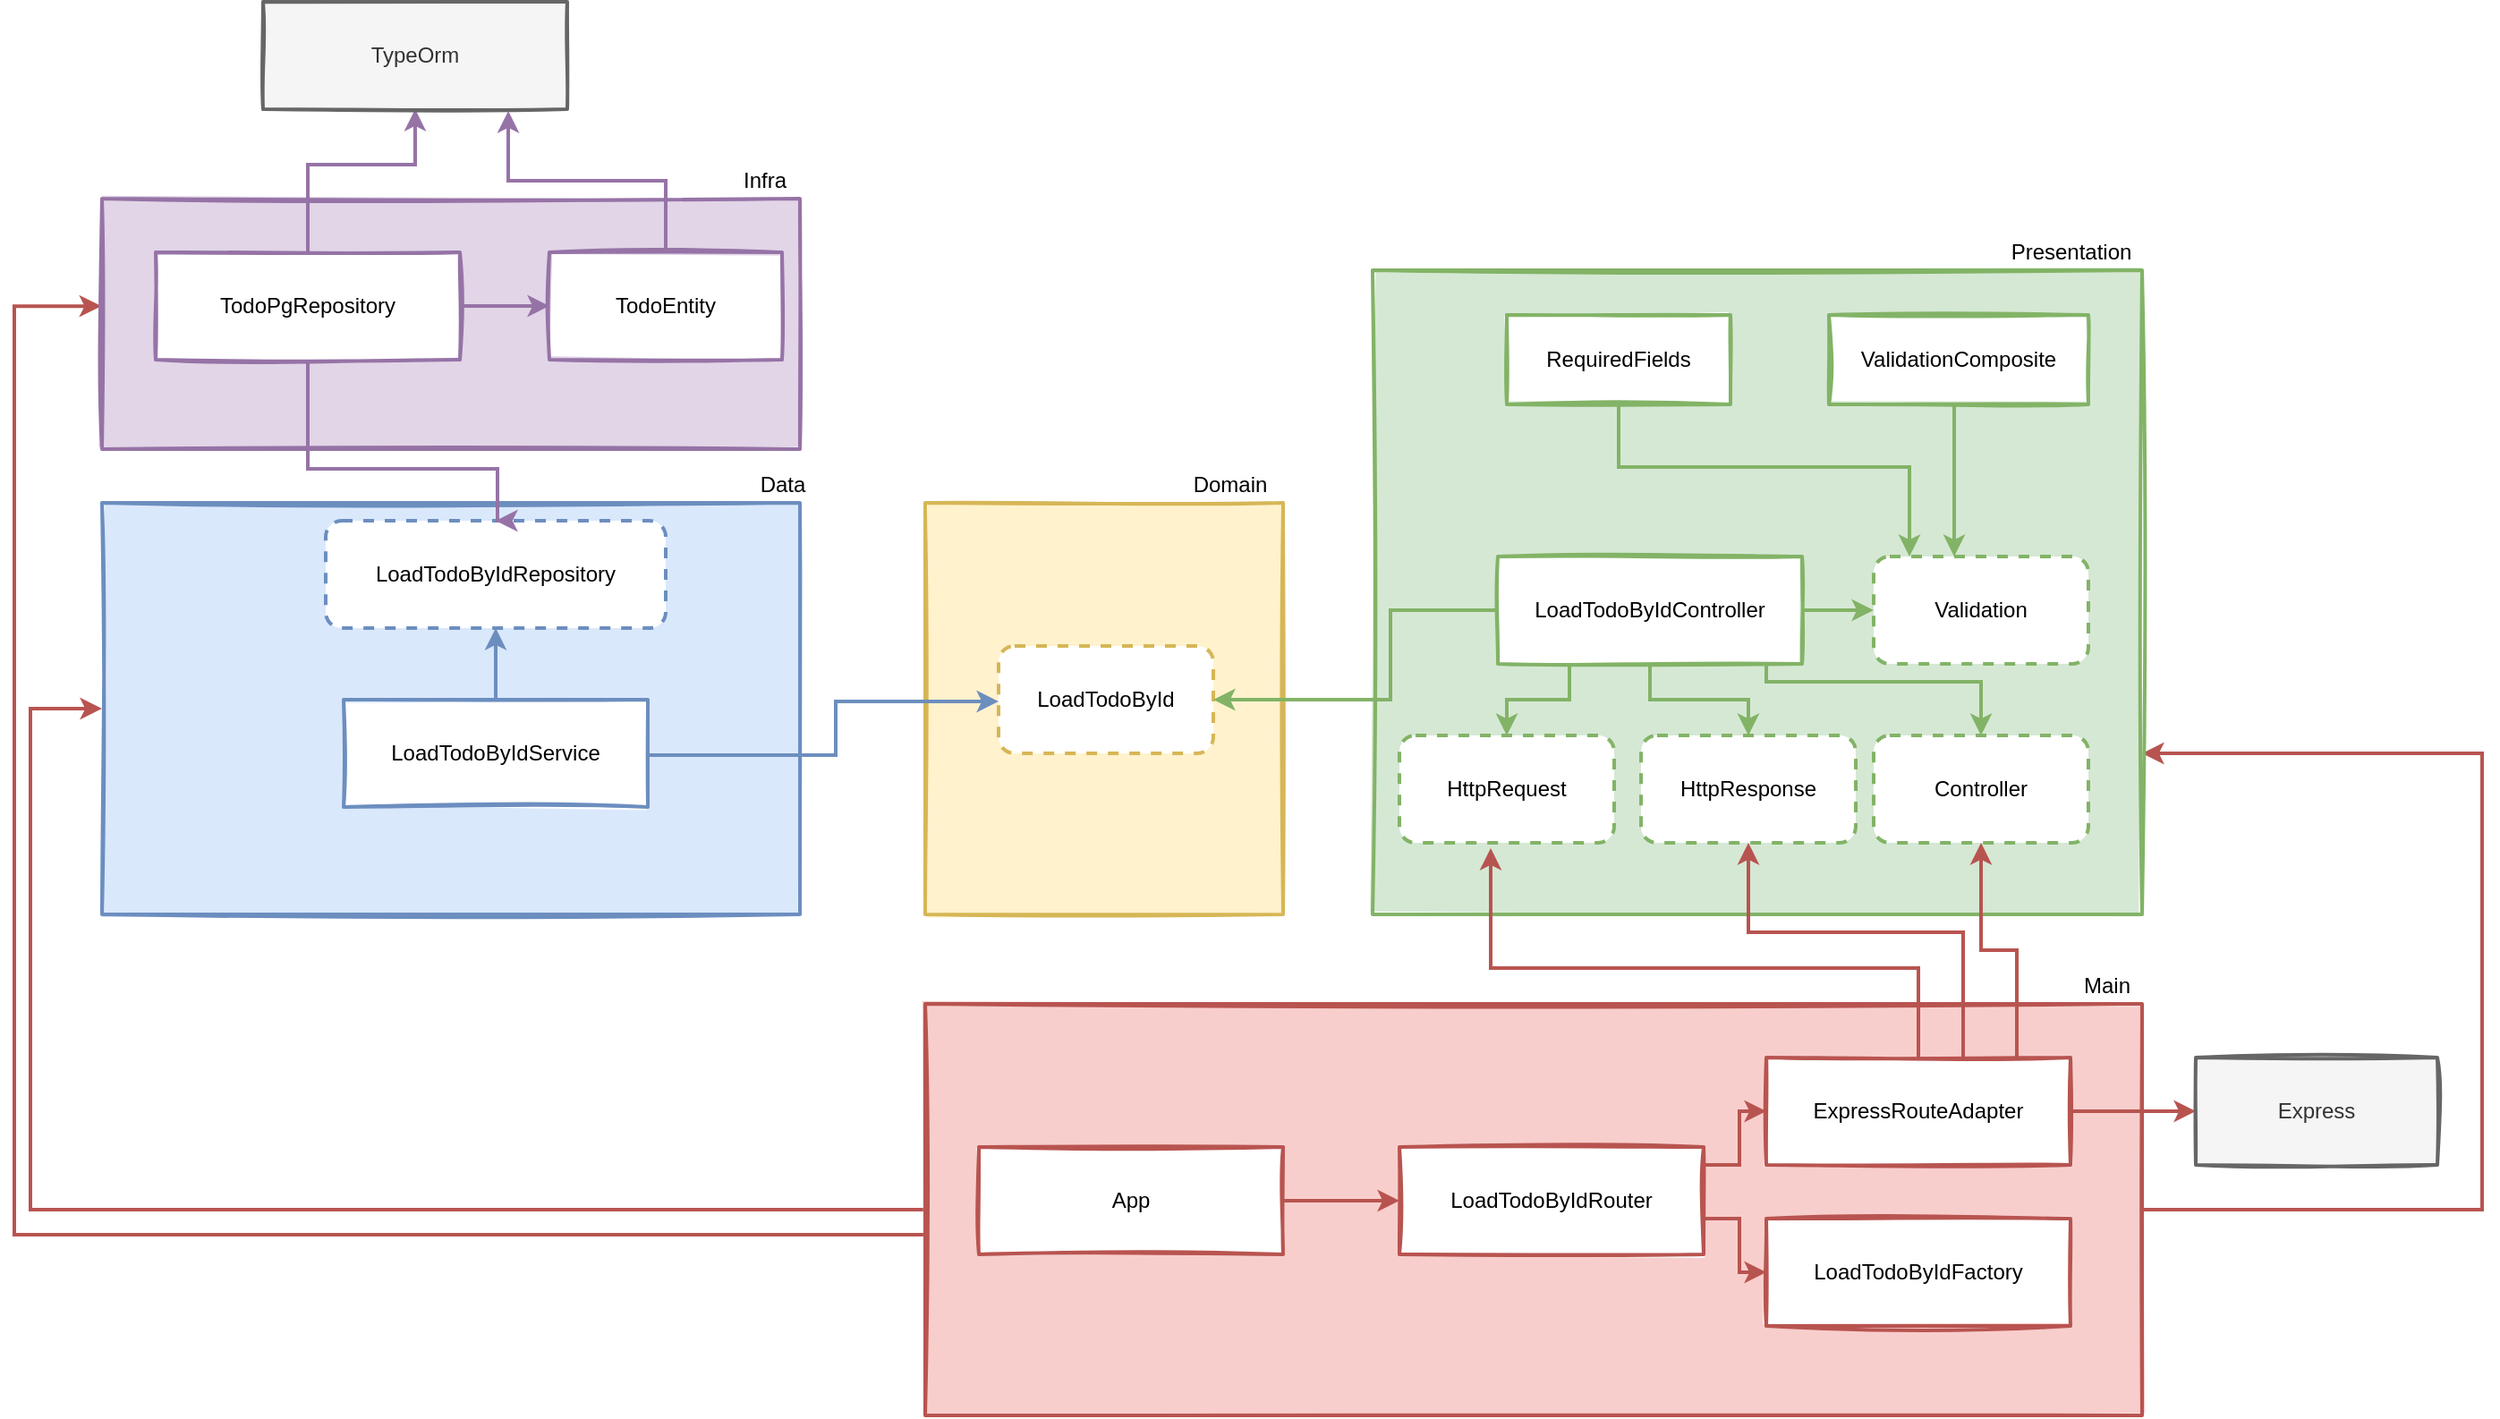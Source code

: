 <mxfile version="12.2.4" pages="1"><diagram id="0gVaaJ1LsQKX9ywpsDqI" name="Page-1"><mxGraphModel dx="1586" dy="1726" grid="1" gridSize="10" guides="1" tooltips="1" connect="1" arrows="1" fold="1" page="1" pageScale="1" pageWidth="827" pageHeight="1169" math="0" shadow="0"><root><mxCell id="0"/><mxCell id="1" parent="0"/><mxCell id="267" style="edgeStyle=orthogonalEdgeStyle;rounded=0;orthogonalLoop=1;jettySize=auto;html=1;entryX=0;entryY=0.5;entryDx=0;entryDy=0;strokeColor=#b85450;strokeWidth=2;fillColor=#f8cecc;" parent="1" source="270" target="300" edge="1"><mxGeometry relative="1" as="geometry"><Array as="points"><mxPoint x="-500" y="625"/><mxPoint x="-500" y="345"/></Array></mxGeometry></mxCell><mxCell id="268" style="edgeStyle=orthogonalEdgeStyle;rounded=0;orthogonalLoop=1;jettySize=auto;html=1;entryX=-0.001;entryY=0.429;entryDx=0;entryDy=0;entryPerimeter=0;strokeColor=#b85450;strokeWidth=2;fillColor=#f8cecc;" parent="1" source="270" target="312" edge="1"><mxGeometry relative="1" as="geometry"><Array as="points"><mxPoint x="-509" y="639"/><mxPoint x="-509" y="121"/></Array></mxGeometry></mxCell><mxCell id="269" style="edgeStyle=orthogonalEdgeStyle;rounded=0;orthogonalLoop=1;jettySize=auto;html=1;entryX=1;entryY=0.75;entryDx=0;entryDy=0;strokeColor=#b85450;strokeWidth=2;fillColor=#f8cecc;" parent="1" source="270" target="280" edge="1"><mxGeometry relative="1" as="geometry"><Array as="points"><mxPoint x="870" y="625"/><mxPoint x="870" y="370"/></Array></mxGeometry></mxCell><mxCell id="270" value="" style="rounded=0;whiteSpace=wrap;html=1;strokeColor=#b85450;sketch=1;strokeWidth=2;fillStyle=solid;fillColor=#f8cecc;" parent="1" vertex="1"><mxGeometry y="510" width="680" height="230" as="geometry"/></mxCell><mxCell id="271" style="edgeStyle=orthogonalEdgeStyle;rounded=0;orthogonalLoop=1;jettySize=auto;html=1;entryX=0;entryY=0.5;entryDx=0;entryDy=0;strokeColor=#b85450;strokeWidth=2;fillColor=#f8cecc;" parent="1" source="272" target="328" edge="1"><mxGeometry relative="1" as="geometry"/></mxCell><mxCell id="272" value="ExpressRouteAdapter" style="rounded=0;whiteSpace=wrap;html=1;sketch=1;strokeWidth=2;strokeColor=#b85450;fillColor=#FFFFFF;" parent="1" vertex="1"><mxGeometry x="470" y="540" width="170" height="60" as="geometry"/></mxCell><mxCell id="273" value="LoadTodoByIdFactory" style="rounded=0;whiteSpace=wrap;html=1;sketch=1;strokeWidth=2;strokeColor=#b85450;fillColor=#FFFFFF;" parent="1" vertex="1"><mxGeometry x="470" y="630" width="170" height="60" as="geometry"/></mxCell><mxCell id="274" style="edgeStyle=orthogonalEdgeStyle;rounded=0;orthogonalLoop=1;jettySize=auto;html=1;entryX=0;entryY=0.5;entryDx=0;entryDy=0;fillColor=#f8cecc;strokeColor=#b85450;strokeWidth=2;" parent="1" source="276" target="272" edge="1"><mxGeometry relative="1" as="geometry"><Array as="points"><mxPoint x="455" y="600"/><mxPoint x="455" y="570"/></Array></mxGeometry></mxCell><mxCell id="275" style="edgeStyle=orthogonalEdgeStyle;rounded=0;orthogonalLoop=1;jettySize=auto;html=1;entryX=0;entryY=0.5;entryDx=0;entryDy=0;strokeWidth=2;fillColor=#f8cecc;strokeColor=#b85450;" parent="1" source="276" target="273" edge="1"><mxGeometry relative="1" as="geometry"><Array as="points"><mxPoint x="455" y="630"/><mxPoint x="455" y="660"/></Array></mxGeometry></mxCell><mxCell id="276" value="LoadTodoByIdRouter" style="rounded=0;whiteSpace=wrap;html=1;sketch=1;strokeWidth=2;strokeColor=#b85450;fillColor=#FFFFFF;" parent="1" vertex="1"><mxGeometry x="265" y="590" width="170" height="60" as="geometry"/></mxCell><mxCell id="277" style="edgeStyle=orthogonalEdgeStyle;rounded=0;orthogonalLoop=1;jettySize=auto;html=1;entryX=0;entryY=0.5;entryDx=0;entryDy=0;strokeWidth=2;fillColor=#f8cecc;strokeColor=#b85450;" parent="1" source="278" target="276" edge="1"><mxGeometry relative="1" as="geometry"/></mxCell><mxCell id="278" value="App" style="rounded=0;whiteSpace=wrap;html=1;sketch=1;strokeWidth=2;strokeColor=#b85450;fillColor=#FFFFFF;" parent="1" vertex="1"><mxGeometry x="30" y="590" width="170" height="60" as="geometry"/></mxCell><mxCell id="279" value="Main" style="text;html=1;align=center;verticalAlign=middle;resizable=0;points=[];autosize=1;" parent="1" vertex="1"><mxGeometry x="640" y="490" width="40" height="20" as="geometry"/></mxCell><mxCell id="280" value="" style="rounded=0;whiteSpace=wrap;html=1;fillColor=#d5e8d4;strokeColor=#82b366;sketch=1;strokeWidth=2;fillStyle=solid;" parent="1" vertex="1"><mxGeometry x="250" y="100" width="430" height="360" as="geometry"/></mxCell><mxCell id="281" value="HttpResponse" style="rounded=1;whiteSpace=wrap;html=1;sketch=0;strokeWidth=2;strokeColor=#82b366;fillColor=#FFFFFF;dashed=1;" parent="1" vertex="1"><mxGeometry x="400" y="360" width="120" height="60" as="geometry"/></mxCell><mxCell id="282" value="HttpRequest" style="rounded=1;whiteSpace=wrap;html=1;sketch=0;strokeWidth=2;strokeColor=#82b366;fillColor=#FFFFFF;dashed=1;" parent="1" vertex="1"><mxGeometry x="265" y="360" width="120" height="60" as="geometry"/></mxCell><mxCell id="283" style="edgeStyle=orthogonalEdgeStyle;rounded=0;orthogonalLoop=1;jettySize=auto;html=1;strokeWidth=2;fillColor=#f8cecc;strokeColor=#b85450;" parent="1" source="272" target="287" edge="1"><mxGeometry relative="1" as="geometry"><Array as="points"><mxPoint x="610" y="480"/><mxPoint x="590" y="480"/></Array></mxGeometry></mxCell><mxCell id="284" style="edgeStyle=orthogonalEdgeStyle;rounded=0;orthogonalLoop=1;jettySize=auto;html=1;strokeWidth=2;fillColor=#f8cecc;strokeColor=#b85450;" parent="1" source="272" target="281" edge="1"><mxGeometry relative="1" as="geometry"><Array as="points"><mxPoint x="580" y="470"/><mxPoint x="460" y="470"/></Array></mxGeometry></mxCell><mxCell id="285" style="edgeStyle=orthogonalEdgeStyle;rounded=0;orthogonalLoop=1;jettySize=auto;html=1;entryX=0.425;entryY=1.05;entryDx=0;entryDy=0;entryPerimeter=0;strokeWidth=2;fillColor=#f8cecc;strokeColor=#b85450;" parent="1" source="272" target="282" edge="1"><mxGeometry relative="1" as="geometry"><Array as="points"><mxPoint x="555" y="490"/><mxPoint x="316" y="490"/></Array></mxGeometry></mxCell><mxCell id="286" value="Validation" style="rounded=1;whiteSpace=wrap;html=1;sketch=0;strokeWidth=2;strokeColor=#82b366;fillColor=#FFFFFF;dashed=1;" parent="1" vertex="1"><mxGeometry x="530" y="260" width="120" height="60" as="geometry"/></mxCell><mxCell id="287" value="Controller" style="rounded=1;whiteSpace=wrap;html=1;sketch=0;strokeWidth=2;strokeColor=#82b366;dashed=1;fillColor=#FFFFFF;" parent="1" vertex="1"><mxGeometry x="530" y="360" width="120" height="60" as="geometry"/></mxCell><mxCell id="288" style="edgeStyle=orthogonalEdgeStyle;rounded=0;orthogonalLoop=1;jettySize=auto;html=1;strokeWidth=2;fillColor=#d5e8d4;strokeColor=#82b366;" parent="1" source="292" target="282" edge="1"><mxGeometry relative="1" as="geometry"><Array as="points"><mxPoint x="360" y="340"/><mxPoint x="325" y="340"/></Array></mxGeometry></mxCell><mxCell id="289" style="edgeStyle=orthogonalEdgeStyle;rounded=0;orthogonalLoop=1;jettySize=auto;html=1;strokeWidth=2;fillColor=#d5e8d4;strokeColor=#82b366;" parent="1" source="292" target="281" edge="1"><mxGeometry relative="1" as="geometry"/></mxCell><mxCell id="290" style="edgeStyle=orthogonalEdgeStyle;rounded=0;orthogonalLoop=1;jettySize=auto;html=1;entryX=0.5;entryY=0;entryDx=0;entryDy=0;strokeWidth=2;fillColor=#d5e8d4;strokeColor=#82b366;" parent="1" source="292" target="287" edge="1"><mxGeometry relative="1" as="geometry"><Array as="points"><mxPoint x="470" y="330"/><mxPoint x="590" y="330"/></Array></mxGeometry></mxCell><mxCell id="291" style="edgeStyle=orthogonalEdgeStyle;rounded=0;orthogonalLoop=1;jettySize=auto;html=1;entryX=0;entryY=0.5;entryDx=0;entryDy=0;strokeWidth=2;fillColor=#d5e8d4;strokeColor=#82b366;" parent="1" source="292" target="286" edge="1"><mxGeometry relative="1" as="geometry"/></mxCell><mxCell id="292" value="LoadTodoByIdController" style="rounded=0;whiteSpace=wrap;html=1;sketch=1;strokeWidth=2;strokeColor=#82b366;fillColor=#FFFFFF;" parent="1" vertex="1"><mxGeometry x="320" y="260" width="170" height="60" as="geometry"/></mxCell><mxCell id="293" value="" style="rounded=0;whiteSpace=wrap;html=1;fillColor=#fff2cc;strokeColor=#d6b656;sketch=1;strokeWidth=2;fillStyle=solid;" parent="1" vertex="1"><mxGeometry y="230" width="200" height="230" as="geometry"/></mxCell><mxCell id="294" value="Presentation" style="text;html=1;align=center;verticalAlign=middle;resizable=0;points=[];autosize=1;" parent="1" vertex="1"><mxGeometry x="600" y="80" width="80" height="20" as="geometry"/></mxCell><mxCell id="295" value="LoadTodoById" style="rounded=1;whiteSpace=wrap;html=1;sketch=0;strokeWidth=2;strokeColor=#d6b656;dashed=1;fillColor=#FFFFFF;" parent="1" vertex="1"><mxGeometry x="41" y="310" width="120" height="60" as="geometry"/></mxCell><mxCell id="296" style="edgeStyle=orthogonalEdgeStyle;rounded=0;orthogonalLoop=1;jettySize=auto;html=1;entryX=1;entryY=0.5;entryDx=0;entryDy=0;strokeWidth=2;fillColor=#d5e8d4;strokeColor=#82b366;" parent="1" source="292" target="295" edge="1"><mxGeometry relative="1" as="geometry"><Array as="points"><mxPoint x="260" y="290"/><mxPoint x="260" y="340"/></Array></mxGeometry></mxCell><mxCell id="297" value="Domain" style="text;html=1;align=center;verticalAlign=middle;resizable=0;points=[];autosize=1;" parent="1" vertex="1"><mxGeometry x="140" y="210" width="60" height="20" as="geometry"/></mxCell><mxCell id="300" value="&lt;span style=&quot;color: rgba(0 , 0 , 0 , 0) ; font-family: monospace ; font-size: 0px&quot;&gt;%3CmxGraphModel%3E%3Croot%3E%3CmxCell%20id%3D%220%22%2F%3E%3CmxCell%20id%3D%221%22%20parent%3D%220%22%2F%3E%3CmxCell%20id%3D%222%22%20style%3D%22edgeStyle%3DorthogonalEdgeStyle%3Brounded%3D0%3BorthogonalLoop%3D1%3BjettySize%3Dauto%3Bhtml%3D1%3BstrokeColor%3D%23FF66FF%3BstrokeWidth%3D2%3B%22%20edge%3D%221%22%20parent%3D%221%22%3E%3CmxGeometry%20relative%3D%221%22%20as%3D%22geometry%22%3E%3CmxPoint%20x%3D%22-420%22%20y%3D%22390%22%20as%3D%22sourcePoint%22%2F%3E%3CmxPoint%20x%3D%2240%22%20y%3D%22330%22%20as%3D%22targetPoint%22%2F%3E%3CArray%20as%3D%22points%22%3E%3CmxPoint%20x%3D%22-160%22%20y%3D%22390%22%2F%3E%3CmxPoint%20x%3D%22-160%22%20y%3D%22330%22%2F%3E%3C%2FArray%3E%3C%2FmxGeometry%3E%3C%2FmxCell%3E%3C%2Froot%3E%3C%2FmxGraphModel%3E&lt;/span&gt;" style="rounded=0;whiteSpace=wrap;html=1;sketch=1;strokeWidth=2;fillStyle=solid;strokeColor=#6c8ebf;fillColor=#dae8fc;" parent="1" vertex="1"><mxGeometry x="-460" y="230" width="390" height="230" as="geometry"/></mxCell><mxCell id="302" value="LoadTodoByIdRepository" style="rounded=1;whiteSpace=wrap;html=1;sketch=0;strokeWidth=2;dashed=1;strokeColor=#6c8ebf;fillColor=#FFFFFF;" parent="1" vertex="1"><mxGeometry x="-335" y="240" width="190" height="60" as="geometry"/></mxCell><mxCell id="306" style="edgeStyle=orthogonalEdgeStyle;rounded=0;orthogonalLoop=1;jettySize=auto;html=1;entryX=0.5;entryY=1;entryDx=0;entryDy=0;strokeWidth=2;strokeColor=#6c8ebf;fillColor=#dae8fc;" parent="1" source="310" target="302" edge="1"><mxGeometry relative="1" as="geometry"><Array as="points"><mxPoint x="-240" y="340"/><mxPoint x="-240" y="340"/></Array></mxGeometry></mxCell><mxCell id="309" style="edgeStyle=orthogonalEdgeStyle;rounded=0;orthogonalLoop=1;jettySize=auto;html=1;strokeColor=#6c8ebf;strokeWidth=2;fillColor=#dae8fc;" parent="1" source="310" target="295" edge="1"><mxGeometry relative="1" as="geometry"><Array as="points"><mxPoint x="-50" y="371"/><mxPoint x="-50" y="341"/></Array></mxGeometry></mxCell><mxCell id="310" value="LoadTodoByIdService" style="rounded=0;whiteSpace=wrap;html=1;sketch=1;strokeWidth=2;strokeColor=#6c8ebf;fillColor=#FFFFFF;" parent="1" vertex="1"><mxGeometry x="-325" y="340" width="170" height="60" as="geometry"/></mxCell><mxCell id="311" value="Data" style="text;html=1;align=center;verticalAlign=middle;resizable=0;points=[];autosize=1;" parent="1" vertex="1"><mxGeometry x="-100" y="210" width="40" height="20" as="geometry"/></mxCell><mxCell id="312" value="&lt;span style=&quot;color: rgba(0 , 0 , 0 , 0) ; font-family: monospace ; font-size: 0px&quot;&gt;%3CmxGraphModel%3E%3Croot%3E%3CmxCell%20id%3D%220%22%2F%3E%3CmxCell%20id%3D%221%22%20parent%3D%220%22%2F%3E%3CmxCell%20id%3D%222%22%20style%3D%22edgeStyle%3DorthogonalEdgeStyle%3Brounded%3D0%3BorthogonalLoop%3D1%3BjettySize%3Dauto%3Bhtml%3D1%3BstrokeColor%3D%23FF66FF%3BstrokeWidth%3D2%3B%22%20edge%3D%221%22%20parent%3D%221%22%3E%3CmxGeometry%20relative%3D%221%22%20as%3D%22geometry%22%3E%3CmxPoint%20x%3D%22-420%22%20y%3D%22390%22%20as%3D%22sourcePoint%22%2F%3E%3CmxPoint%20x%3D%2240%22%20y%3D%22330%22%20as%3D%22targetPoint%22%2F%3E%3CArray%20as%3D%22points%22%3E%3CmxPoint%20x%3D%22-160%22%20y%3D%22390%22%2F%3E%3CmxPoint%20x%3D%22-160%22%20y%3D%22330%22%2F%3E%3C%2FArray%3E%3C%2FmxGeometry%3E%3C%2FmxCell%3E%3C%2Froot%3E%3C%2FmxGraphModel%3E&lt;/span&gt;" style="rounded=0;whiteSpace=wrap;html=1;sketch=1;strokeWidth=2;fillStyle=solid;strokeColor=#9673a6;fillColor=#e1d5e7;" parent="1" vertex="1"><mxGeometry x="-460" y="60" width="390" height="140" as="geometry"/></mxCell><mxCell id="313" style="edgeStyle=orthogonalEdgeStyle;rounded=0;orthogonalLoop=1;jettySize=auto;html=1;entryX=0.5;entryY=0;entryDx=0;entryDy=0;strokeColor=#9673a6;strokeWidth=2;fillColor=#e1d5e7;" parent="1" source="317" target="302" edge="1"><mxGeometry relative="1" as="geometry"><Array as="points"><mxPoint x="-345" y="211"/><mxPoint x="-239" y="211"/></Array></mxGeometry></mxCell><mxCell id="315" style="edgeStyle=orthogonalEdgeStyle;rounded=0;orthogonalLoop=1;jettySize=auto;html=1;entryX=0.5;entryY=1;entryDx=0;entryDy=0;strokeColor=#9673a6;strokeWidth=2;fillColor=#e1d5e7;" parent="1" source="317" target="326" edge="1"><mxGeometry relative="1" as="geometry"><Array as="points"><mxPoint x="-345" y="41"/><mxPoint x="-285" y="41"/></Array></mxGeometry></mxCell><mxCell id="316" style="edgeStyle=orthogonalEdgeStyle;rounded=0;orthogonalLoop=1;jettySize=auto;html=1;entryX=0;entryY=0.5;entryDx=0;entryDy=0;strokeWidth=2;fillColor=#e1d5e7;strokeColor=#9673a6;" parent="1" source="317" target="334" edge="1"><mxGeometry relative="1" as="geometry"><Array as="points"><mxPoint x="-340" y="120"/><mxPoint x="-340" y="120"/></Array></mxGeometry></mxCell><mxCell id="317" value="TodoPgRepository" style="rounded=0;whiteSpace=wrap;html=1;sketch=1;strokeWidth=2;strokeColor=#9673a6;fillColor=#FFFFFF;" parent="1" vertex="1"><mxGeometry x="-430" y="90" width="170" height="60" as="geometry"/></mxCell><mxCell id="326" value="TypeOrm" style="rounded=0;whiteSpace=wrap;html=1;sketch=1;strokeWidth=2;strokeColor=#666666;fillColor=#f5f5f5;fontColor=#333333;fillStyle=solid;" parent="1" vertex="1"><mxGeometry x="-370" y="-50" width="170" height="60" as="geometry"/></mxCell><mxCell id="327" value="Infra" style="text;html=1;align=center;verticalAlign=middle;resizable=0;points=[];autosize=1;" parent="1" vertex="1"><mxGeometry x="-110" y="40" width="40" height="20" as="geometry"/></mxCell><mxCell id="328" value="Express" style="rounded=0;whiteSpace=wrap;html=1;sketch=1;strokeWidth=2;strokeColor=#666666;shadow=0;glass=0;fillStyle=solid;fillColor=#f5f5f5;fontColor=#333333;" parent="1" vertex="1"><mxGeometry x="710" y="540" width="135" height="60" as="geometry"/></mxCell><mxCell id="329" style="edgeStyle=orthogonalEdgeStyle;rounded=0;orthogonalLoop=1;jettySize=auto;html=1;entryX=0.375;entryY=0;entryDx=0;entryDy=0;entryPerimeter=0;strokeWidth=2;fillColor=#d5e8d4;strokeColor=#82b366;" parent="1" source="330" target="286" edge="1"><mxGeometry relative="1" as="geometry"><Array as="points"><mxPoint x="575" y="140"/><mxPoint x="575" y="140"/></Array></mxGeometry></mxCell><mxCell id="330" value="ValidationComposite" style="rounded=0;whiteSpace=wrap;html=1;sketch=1;strokeWidth=2;strokeColor=#82b366;fillColor=#FFFFFF;" parent="1" vertex="1"><mxGeometry x="505" y="125" width="145" height="50" as="geometry"/></mxCell><mxCell id="331" style="edgeStyle=orthogonalEdgeStyle;rounded=0;orthogonalLoop=1;jettySize=auto;html=1;strokeWidth=2;fillColor=#d5e8d4;strokeColor=#82b366;" parent="1" source="332" target="286" edge="1"><mxGeometry relative="1" as="geometry"><Array as="points"><mxPoint x="388" y="210"/><mxPoint x="550" y="210"/></Array></mxGeometry></mxCell><mxCell id="332" value="RequiredFields" style="rounded=0;whiteSpace=wrap;html=1;sketch=1;strokeWidth=2;strokeColor=#82b366;fillColor=#FFFFFF;" parent="1" vertex="1"><mxGeometry x="325" y="125" width="125" height="50" as="geometry"/></mxCell><mxCell id="333" style="edgeStyle=orthogonalEdgeStyle;rounded=0;orthogonalLoop=1;jettySize=auto;html=1;entryX=0.806;entryY=1.017;entryDx=0;entryDy=0;entryPerimeter=0;strokeWidth=2;fillColor=#e1d5e7;strokeColor=#9673a6;" parent="1" source="334" target="326" edge="1"><mxGeometry relative="1" as="geometry"/></mxCell><mxCell id="334" value="TodoEntity" style="rounded=0;whiteSpace=wrap;html=1;sketch=1;strokeWidth=2;strokeColor=#9673a6;fillColor=#FFFFFF;" parent="1" vertex="1"><mxGeometry x="-210" y="90" width="130" height="60" as="geometry"/></mxCell></root></mxGraphModel></diagram></mxfile>
